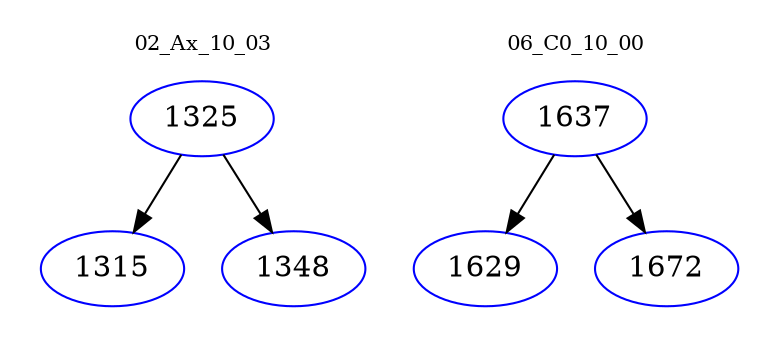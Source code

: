 digraph{
subgraph cluster_0 {
color = white
label = "02_Ax_10_03";
fontsize=10;
T0_1325 [label="1325", color="blue"]
T0_1325 -> T0_1315 [color="black"]
T0_1315 [label="1315", color="blue"]
T0_1325 -> T0_1348 [color="black"]
T0_1348 [label="1348", color="blue"]
}
subgraph cluster_1 {
color = white
label = "06_C0_10_00";
fontsize=10;
T1_1637 [label="1637", color="blue"]
T1_1637 -> T1_1629 [color="black"]
T1_1629 [label="1629", color="blue"]
T1_1637 -> T1_1672 [color="black"]
T1_1672 [label="1672", color="blue"]
}
}
